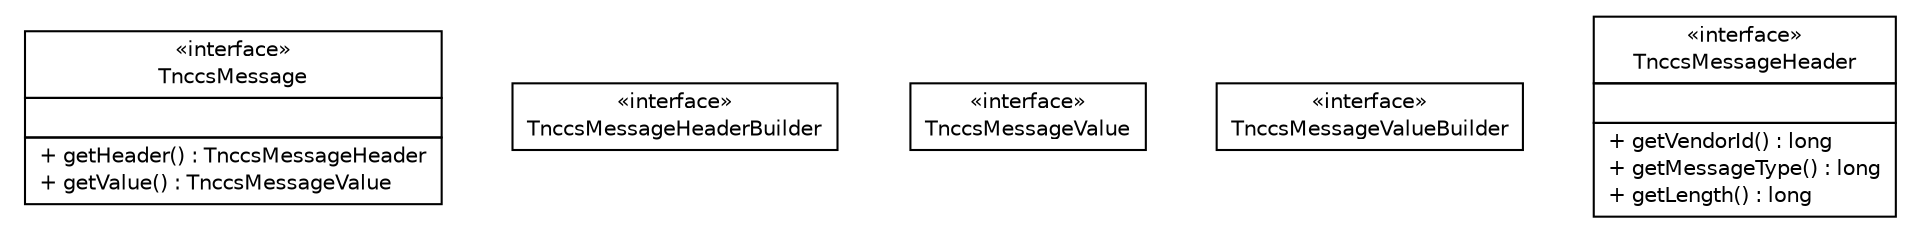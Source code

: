 #!/usr/local/bin/dot
#
# Class diagram 
# Generated by UMLGraph version R5_6 (http://www.umlgraph.org/)
#

digraph G {
	edge [fontname="Helvetica",fontsize=10,labelfontname="Helvetica",labelfontsize=10];
	node [fontname="Helvetica",fontsize=10,shape=plaintext];
	nodesep=0.25;
	ranksep=0.5;
	// de.hsbremen.tc.tnc.message.tnccs.message.TnccsMessage
	c3224 [label=<<table title="de.hsbremen.tc.tnc.message.tnccs.message.TnccsMessage" border="0" cellborder="1" cellspacing="0" cellpadding="2" port="p" href="./TnccsMessage.html">
		<tr><td><table border="0" cellspacing="0" cellpadding="1">
<tr><td align="center" balign="center"> &#171;interface&#187; </td></tr>
<tr><td align="center" balign="center"> TnccsMessage </td></tr>
		</table></td></tr>
		<tr><td><table border="0" cellspacing="0" cellpadding="1">
<tr><td align="left" balign="left">  </td></tr>
		</table></td></tr>
		<tr><td><table border="0" cellspacing="0" cellpadding="1">
<tr><td align="left" balign="left"> + getHeader() : TnccsMessageHeader </td></tr>
<tr><td align="left" balign="left"> + getValue() : TnccsMessageValue </td></tr>
		</table></td></tr>
		</table>>, URL="./TnccsMessage.html", fontname="Helvetica", fontcolor="black", fontsize=10.0];
	// de.hsbremen.tc.tnc.message.tnccs.message.TnccsMessageHeaderBuilder
	c3225 [label=<<table title="de.hsbremen.tc.tnc.message.tnccs.message.TnccsMessageHeaderBuilder" border="0" cellborder="1" cellspacing="0" cellpadding="2" port="p" href="./TnccsMessageHeaderBuilder.html">
		<tr><td><table border="0" cellspacing="0" cellpadding="1">
<tr><td align="center" balign="center"> &#171;interface&#187; </td></tr>
<tr><td align="center" balign="center"> TnccsMessageHeaderBuilder </td></tr>
		</table></td></tr>
		</table>>, URL="./TnccsMessageHeaderBuilder.html", fontname="Helvetica", fontcolor="black", fontsize=10.0];
	// de.hsbremen.tc.tnc.message.tnccs.message.TnccsMessageValue
	c3226 [label=<<table title="de.hsbremen.tc.tnc.message.tnccs.message.TnccsMessageValue" border="0" cellborder="1" cellspacing="0" cellpadding="2" port="p" href="./TnccsMessageValue.html">
		<tr><td><table border="0" cellspacing="0" cellpadding="1">
<tr><td align="center" balign="center"> &#171;interface&#187; </td></tr>
<tr><td align="center" balign="center"> TnccsMessageValue </td></tr>
		</table></td></tr>
		</table>>, URL="./TnccsMessageValue.html", fontname="Helvetica", fontcolor="black", fontsize=10.0];
	// de.hsbremen.tc.tnc.message.tnccs.message.TnccsMessageValueBuilder
	c3227 [label=<<table title="de.hsbremen.tc.tnc.message.tnccs.message.TnccsMessageValueBuilder" border="0" cellborder="1" cellspacing="0" cellpadding="2" port="p" href="./TnccsMessageValueBuilder.html">
		<tr><td><table border="0" cellspacing="0" cellpadding="1">
<tr><td align="center" balign="center"> &#171;interface&#187; </td></tr>
<tr><td align="center" balign="center"> TnccsMessageValueBuilder </td></tr>
		</table></td></tr>
		</table>>, URL="./TnccsMessageValueBuilder.html", fontname="Helvetica", fontcolor="black", fontsize=10.0];
	// de.hsbremen.tc.tnc.message.tnccs.message.TnccsMessageHeader
	c3228 [label=<<table title="de.hsbremen.tc.tnc.message.tnccs.message.TnccsMessageHeader" border="0" cellborder="1" cellspacing="0" cellpadding="2" port="p" href="./TnccsMessageHeader.html">
		<tr><td><table border="0" cellspacing="0" cellpadding="1">
<tr><td align="center" balign="center"> &#171;interface&#187; </td></tr>
<tr><td align="center" balign="center"> TnccsMessageHeader </td></tr>
		</table></td></tr>
		<tr><td><table border="0" cellspacing="0" cellpadding="1">
<tr><td align="left" balign="left">  </td></tr>
		</table></td></tr>
		<tr><td><table border="0" cellspacing="0" cellpadding="1">
<tr><td align="left" balign="left"> + getVendorId() : long </td></tr>
<tr><td align="left" balign="left"> + getMessageType() : long </td></tr>
<tr><td align="left" balign="left"> + getLength() : long </td></tr>
		</table></td></tr>
		</table>>, URL="./TnccsMessageHeader.html", fontname="Helvetica", fontcolor="black", fontsize=10.0];
}

